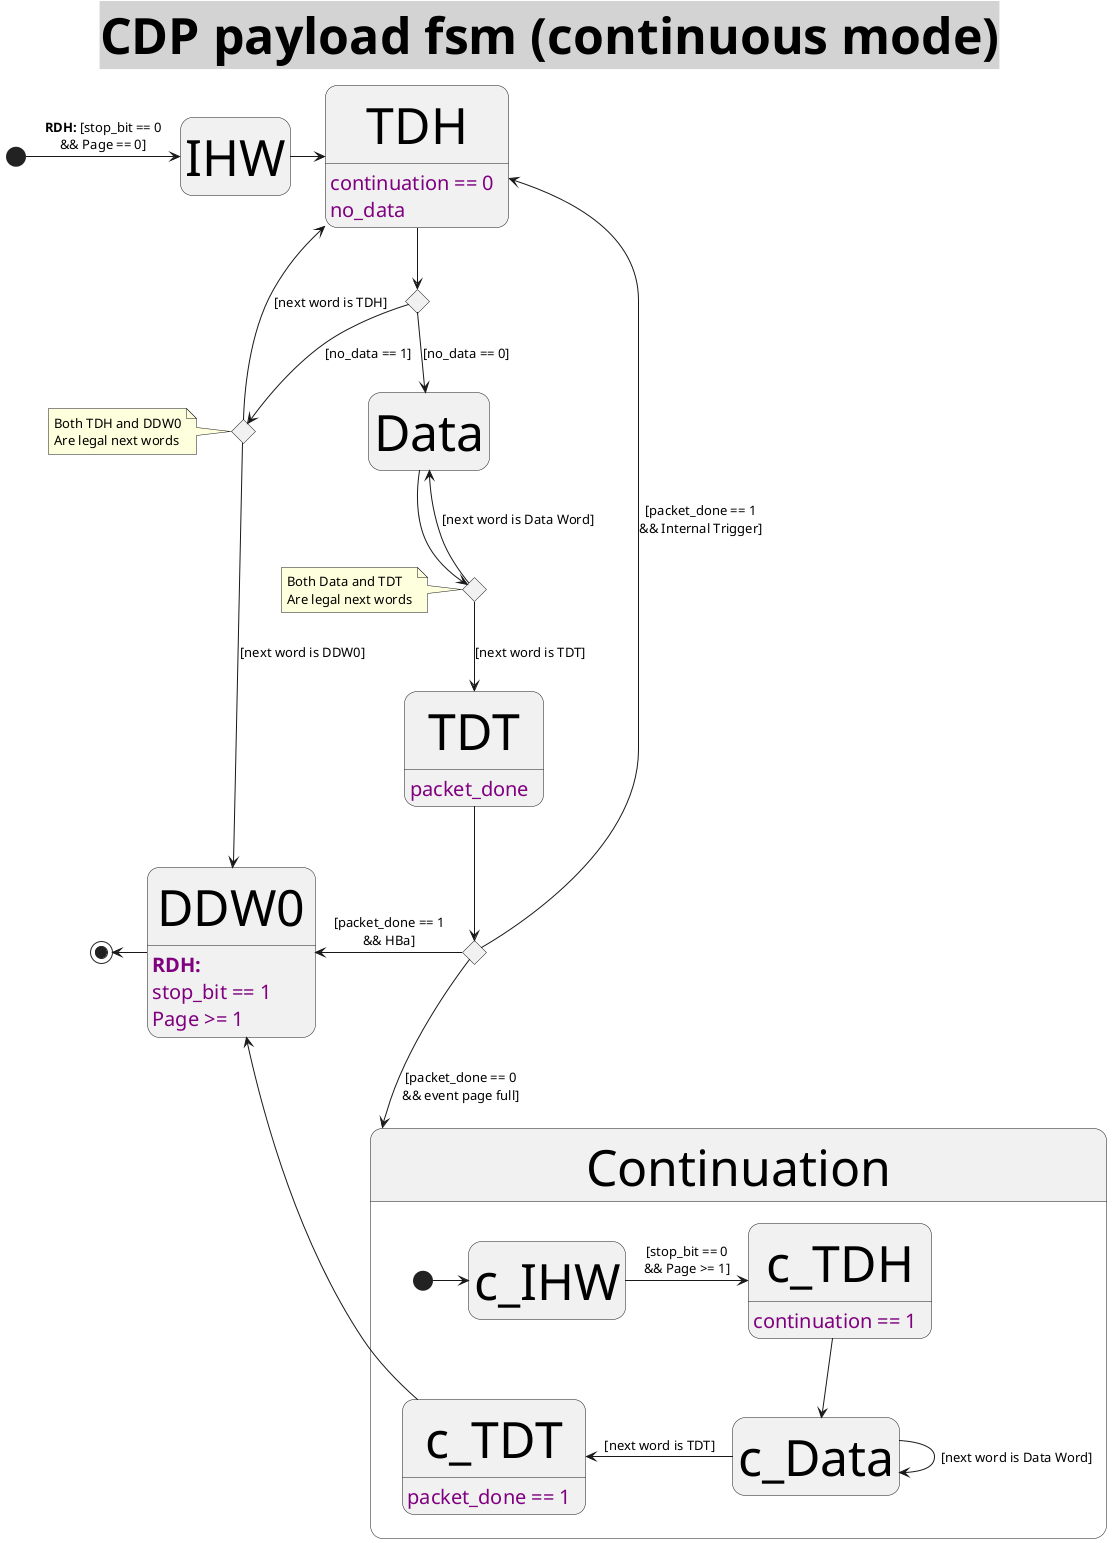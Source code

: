 @startuml CDP_payload_StateMachine (continuous mode)
<style>
title {
  HorizontalAlignment right
  FontSize 50
  BackGroundColor lightgrey
  Margin 1
  Padding 0
}

header {
  HorizontalAlignment center
  FontSize 20
  FontColor purple
}

footer {
  HorizontalAlignment left
  FontSize 28
  FontColor red
}

legend {
  FontSize 30
  BackGroundColor yellow
  Margin 30
  Padding 50
}

caption {
  FontSize 32
}
</style>
Title **CDP payload fsm** (continuous mode)
hide empty description

state after_TDH <<choice>>
state after_TDH_no_data <<choice>>
state after_TDT <<choice>>
state after_Data <<choice>>


[*] -> IHW : **RDH:** [stop_bit == 0\n&& Page == 0]

IHW -> TDH

TDH -down-> after_TDH
TDH: continuation == 0
TDH: no_data

after_TDH --> Data : [no_data == 0]
after_TDH --> after_TDH_no_data : [no_data == 1]

note left of after_TDH_no_data : Both TDH and DDW0\nAre legal next words

after_TDH_no_data -left-> TDH : [next word is TDH]
after_TDH_no_data --> DDW0 : [next word is DDW0]


Data --> after_Data

note left of after_Data : Both Data and TDT\nAre legal next words

after_Data -left-> Data : [next word is Data Word]
after_Data --> TDT : [next word is TDT]
TDT: packet_done

TDT --> after_TDT
after_TDT -up-> TDH : [packet_done == 1\n&& Internal Trigger]
after_TDT --> Continuation : [packet_done == 0\n&& event page full]
after_TDT -left-> DDW0 : [packet_done == 1\n&& HBa]


state Continuation {
    [*] -> c_IHW
    c_IHW -> c_TDH : [stop_bit == 0\n&& Page >= 1]
    c_TDH: continuation == 1
    c_TDH --> c_Data
    c_Data --> c_Data : [next word is Data Word]
    c_Data -left-> c_TDT : [next word is TDT]
    c_TDT: packet_done == 1
    c_TDT -left-> DDW0
}

DDW0 -left-> [*]
DDW0: **RDH:**\nstop_bit == 1\nPage >= 1

@enduml